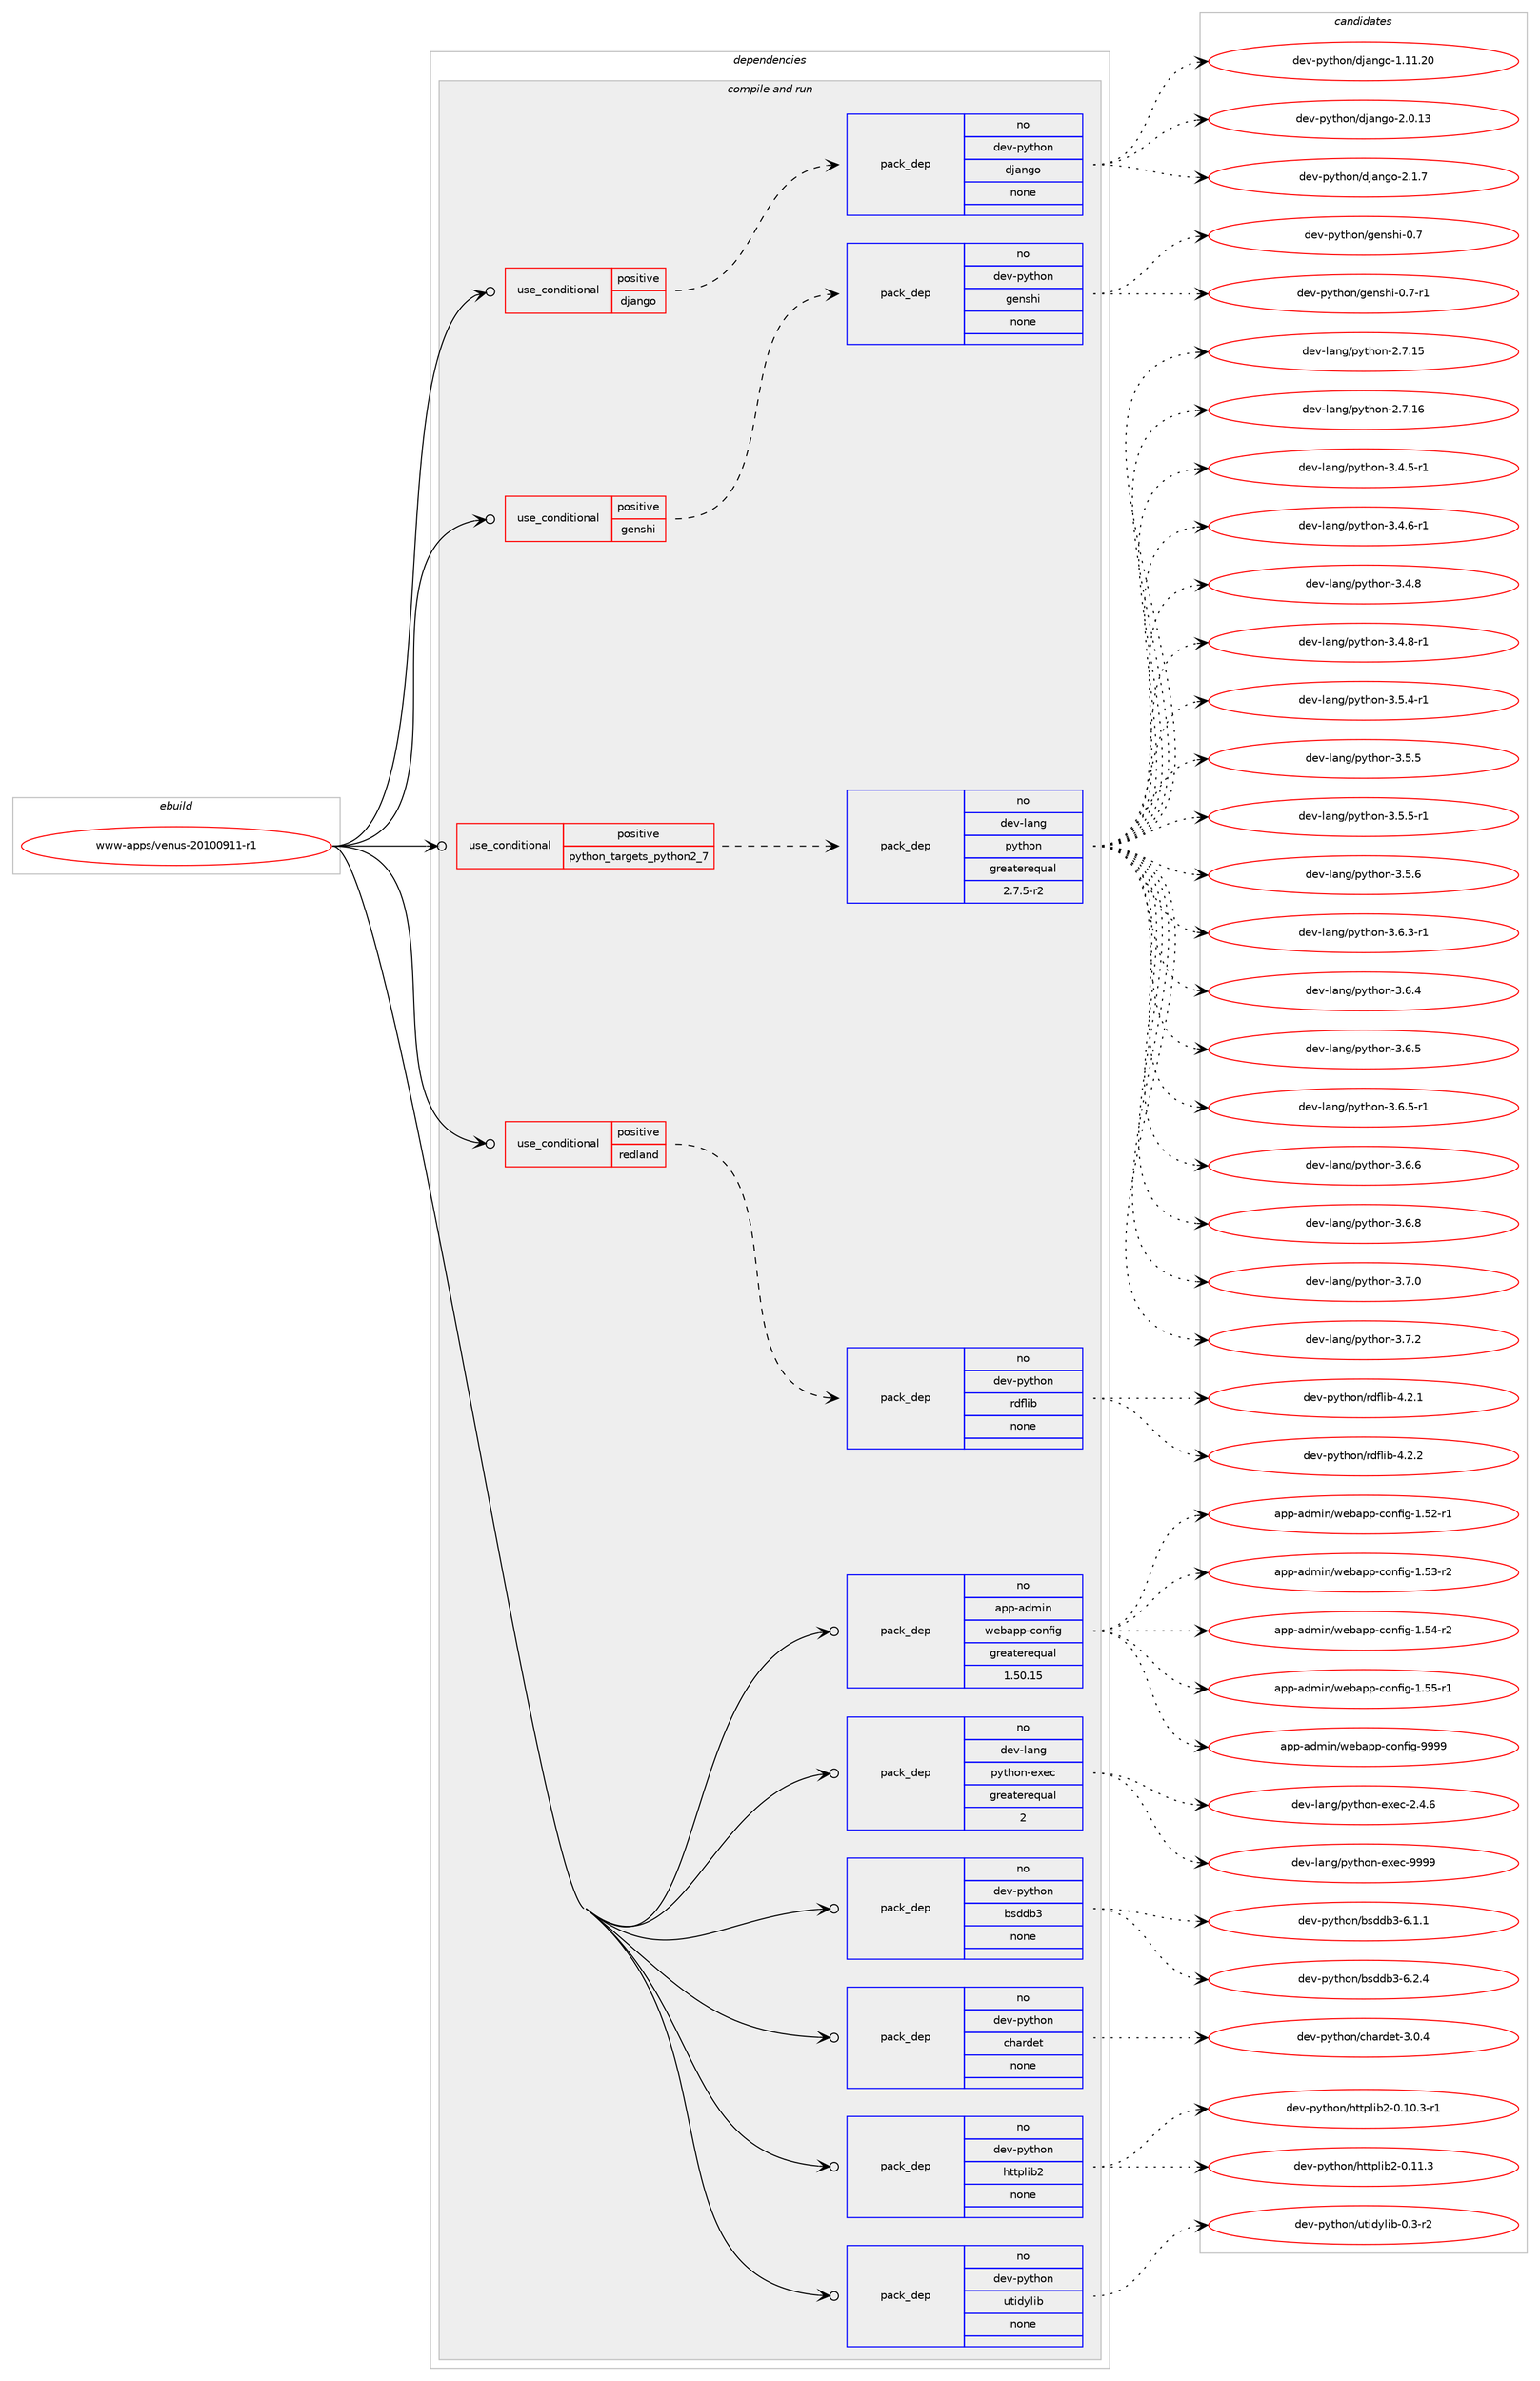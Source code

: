 digraph prolog {

# *************
# Graph options
# *************

newrank=true;
concentrate=true;
compound=true;
graph [rankdir=LR,fontname=Helvetica,fontsize=10,ranksep=1.5];#, ranksep=2.5, nodesep=0.2];
edge  [arrowhead=vee];
node  [fontname=Helvetica,fontsize=10];

# **********
# The ebuild
# **********

subgraph cluster_leftcol {
color=gray;
rank=same;
label=<<i>ebuild</i>>;
id [label="www-apps/venus-20100911-r1", color=red, width=4, href="../www-apps/venus-20100911-r1.svg"];
}

# ****************
# The dependencies
# ****************

subgraph cluster_midcol {
color=gray;
label=<<i>dependencies</i>>;
subgraph cluster_compile {
fillcolor="#eeeeee";
style=filled;
label=<<i>compile</i>>;
}
subgraph cluster_compileandrun {
fillcolor="#eeeeee";
style=filled;
label=<<i>compile and run</i>>;
subgraph cond463670 {
dependency1747438 [label=<<TABLE BORDER="0" CELLBORDER="1" CELLSPACING="0" CELLPADDING="4"><TR><TD ROWSPAN="3" CELLPADDING="10">use_conditional</TD></TR><TR><TD>positive</TD></TR><TR><TD>django</TD></TR></TABLE>>, shape=none, color=red];
subgraph pack1254562 {
dependency1747439 [label=<<TABLE BORDER="0" CELLBORDER="1" CELLSPACING="0" CELLPADDING="4" WIDTH="220"><TR><TD ROWSPAN="6" CELLPADDING="30">pack_dep</TD></TR><TR><TD WIDTH="110">no</TD></TR><TR><TD>dev-python</TD></TR><TR><TD>django</TD></TR><TR><TD>none</TD></TR><TR><TD></TD></TR></TABLE>>, shape=none, color=blue];
}
dependency1747438:e -> dependency1747439:w [weight=20,style="dashed",arrowhead="vee"];
}
id:e -> dependency1747438:w [weight=20,style="solid",arrowhead="odotvee"];
subgraph cond463671 {
dependency1747440 [label=<<TABLE BORDER="0" CELLBORDER="1" CELLSPACING="0" CELLPADDING="4"><TR><TD ROWSPAN="3" CELLPADDING="10">use_conditional</TD></TR><TR><TD>positive</TD></TR><TR><TD>genshi</TD></TR></TABLE>>, shape=none, color=red];
subgraph pack1254563 {
dependency1747441 [label=<<TABLE BORDER="0" CELLBORDER="1" CELLSPACING="0" CELLPADDING="4" WIDTH="220"><TR><TD ROWSPAN="6" CELLPADDING="30">pack_dep</TD></TR><TR><TD WIDTH="110">no</TD></TR><TR><TD>dev-python</TD></TR><TR><TD>genshi</TD></TR><TR><TD>none</TD></TR><TR><TD></TD></TR></TABLE>>, shape=none, color=blue];
}
dependency1747440:e -> dependency1747441:w [weight=20,style="dashed",arrowhead="vee"];
}
id:e -> dependency1747440:w [weight=20,style="solid",arrowhead="odotvee"];
subgraph cond463672 {
dependency1747442 [label=<<TABLE BORDER="0" CELLBORDER="1" CELLSPACING="0" CELLPADDING="4"><TR><TD ROWSPAN="3" CELLPADDING="10">use_conditional</TD></TR><TR><TD>positive</TD></TR><TR><TD>python_targets_python2_7</TD></TR></TABLE>>, shape=none, color=red];
subgraph pack1254564 {
dependency1747443 [label=<<TABLE BORDER="0" CELLBORDER="1" CELLSPACING="0" CELLPADDING="4" WIDTH="220"><TR><TD ROWSPAN="6" CELLPADDING="30">pack_dep</TD></TR><TR><TD WIDTH="110">no</TD></TR><TR><TD>dev-lang</TD></TR><TR><TD>python</TD></TR><TR><TD>greaterequal</TD></TR><TR><TD>2.7.5-r2</TD></TR></TABLE>>, shape=none, color=blue];
}
dependency1747442:e -> dependency1747443:w [weight=20,style="dashed",arrowhead="vee"];
}
id:e -> dependency1747442:w [weight=20,style="solid",arrowhead="odotvee"];
subgraph cond463673 {
dependency1747444 [label=<<TABLE BORDER="0" CELLBORDER="1" CELLSPACING="0" CELLPADDING="4"><TR><TD ROWSPAN="3" CELLPADDING="10">use_conditional</TD></TR><TR><TD>positive</TD></TR><TR><TD>redland</TD></TR></TABLE>>, shape=none, color=red];
subgraph pack1254565 {
dependency1747445 [label=<<TABLE BORDER="0" CELLBORDER="1" CELLSPACING="0" CELLPADDING="4" WIDTH="220"><TR><TD ROWSPAN="6" CELLPADDING="30">pack_dep</TD></TR><TR><TD WIDTH="110">no</TD></TR><TR><TD>dev-python</TD></TR><TR><TD>rdflib</TD></TR><TR><TD>none</TD></TR><TR><TD></TD></TR></TABLE>>, shape=none, color=blue];
}
dependency1747444:e -> dependency1747445:w [weight=20,style="dashed",arrowhead="vee"];
}
id:e -> dependency1747444:w [weight=20,style="solid",arrowhead="odotvee"];
subgraph pack1254566 {
dependency1747446 [label=<<TABLE BORDER="0" CELLBORDER="1" CELLSPACING="0" CELLPADDING="4" WIDTH="220"><TR><TD ROWSPAN="6" CELLPADDING="30">pack_dep</TD></TR><TR><TD WIDTH="110">no</TD></TR><TR><TD>app-admin</TD></TR><TR><TD>webapp-config</TD></TR><TR><TD>greaterequal</TD></TR><TR><TD>1.50.15</TD></TR></TABLE>>, shape=none, color=blue];
}
id:e -> dependency1747446:w [weight=20,style="solid",arrowhead="odotvee"];
subgraph pack1254567 {
dependency1747447 [label=<<TABLE BORDER="0" CELLBORDER="1" CELLSPACING="0" CELLPADDING="4" WIDTH="220"><TR><TD ROWSPAN="6" CELLPADDING="30">pack_dep</TD></TR><TR><TD WIDTH="110">no</TD></TR><TR><TD>dev-lang</TD></TR><TR><TD>python-exec</TD></TR><TR><TD>greaterequal</TD></TR><TR><TD>2</TD></TR></TABLE>>, shape=none, color=blue];
}
id:e -> dependency1747447:w [weight=20,style="solid",arrowhead="odotvee"];
subgraph pack1254568 {
dependency1747448 [label=<<TABLE BORDER="0" CELLBORDER="1" CELLSPACING="0" CELLPADDING="4" WIDTH="220"><TR><TD ROWSPAN="6" CELLPADDING="30">pack_dep</TD></TR><TR><TD WIDTH="110">no</TD></TR><TR><TD>dev-python</TD></TR><TR><TD>bsddb3</TD></TR><TR><TD>none</TD></TR><TR><TD></TD></TR></TABLE>>, shape=none, color=blue];
}
id:e -> dependency1747448:w [weight=20,style="solid",arrowhead="odotvee"];
subgraph pack1254569 {
dependency1747449 [label=<<TABLE BORDER="0" CELLBORDER="1" CELLSPACING="0" CELLPADDING="4" WIDTH="220"><TR><TD ROWSPAN="6" CELLPADDING="30">pack_dep</TD></TR><TR><TD WIDTH="110">no</TD></TR><TR><TD>dev-python</TD></TR><TR><TD>chardet</TD></TR><TR><TD>none</TD></TR><TR><TD></TD></TR></TABLE>>, shape=none, color=blue];
}
id:e -> dependency1747449:w [weight=20,style="solid",arrowhead="odotvee"];
subgraph pack1254570 {
dependency1747450 [label=<<TABLE BORDER="0" CELLBORDER="1" CELLSPACING="0" CELLPADDING="4" WIDTH="220"><TR><TD ROWSPAN="6" CELLPADDING="30">pack_dep</TD></TR><TR><TD WIDTH="110">no</TD></TR><TR><TD>dev-python</TD></TR><TR><TD>httplib2</TD></TR><TR><TD>none</TD></TR><TR><TD></TD></TR></TABLE>>, shape=none, color=blue];
}
id:e -> dependency1747450:w [weight=20,style="solid",arrowhead="odotvee"];
subgraph pack1254571 {
dependency1747451 [label=<<TABLE BORDER="0" CELLBORDER="1" CELLSPACING="0" CELLPADDING="4" WIDTH="220"><TR><TD ROWSPAN="6" CELLPADDING="30">pack_dep</TD></TR><TR><TD WIDTH="110">no</TD></TR><TR><TD>dev-python</TD></TR><TR><TD>utidylib</TD></TR><TR><TD>none</TD></TR><TR><TD></TD></TR></TABLE>>, shape=none, color=blue];
}
id:e -> dependency1747451:w [weight=20,style="solid",arrowhead="odotvee"];
}
subgraph cluster_run {
fillcolor="#eeeeee";
style=filled;
label=<<i>run</i>>;
}
}

# **************
# The candidates
# **************

subgraph cluster_choices {
rank=same;
color=gray;
label=<<i>candidates</i>>;

subgraph choice1254562 {
color=black;
nodesep=1;
choice1001011184511212111610411111047100106971101031114549464949465048 [label="dev-python/django-1.11.20", color=red, width=4,href="../dev-python/django-1.11.20.svg"];
choice10010111845112121116104111110471001069711010311145504648464951 [label="dev-python/django-2.0.13", color=red, width=4,href="../dev-python/django-2.0.13.svg"];
choice100101118451121211161041111104710010697110103111455046494655 [label="dev-python/django-2.1.7", color=red, width=4,href="../dev-python/django-2.1.7.svg"];
dependency1747439:e -> choice1001011184511212111610411111047100106971101031114549464949465048:w [style=dotted,weight="100"];
dependency1747439:e -> choice10010111845112121116104111110471001069711010311145504648464951:w [style=dotted,weight="100"];
dependency1747439:e -> choice100101118451121211161041111104710010697110103111455046494655:w [style=dotted,weight="100"];
}
subgraph choice1254563 {
color=black;
nodesep=1;
choice100101118451121211161041111104710310111011510410545484655 [label="dev-python/genshi-0.7", color=red, width=4,href="../dev-python/genshi-0.7.svg"];
choice1001011184511212111610411111047103101110115104105454846554511449 [label="dev-python/genshi-0.7-r1", color=red, width=4,href="../dev-python/genshi-0.7-r1.svg"];
dependency1747441:e -> choice100101118451121211161041111104710310111011510410545484655:w [style=dotted,weight="100"];
dependency1747441:e -> choice1001011184511212111610411111047103101110115104105454846554511449:w [style=dotted,weight="100"];
}
subgraph choice1254564 {
color=black;
nodesep=1;
choice10010111845108971101034711212111610411111045504655464953 [label="dev-lang/python-2.7.15", color=red, width=4,href="../dev-lang/python-2.7.15.svg"];
choice10010111845108971101034711212111610411111045504655464954 [label="dev-lang/python-2.7.16", color=red, width=4,href="../dev-lang/python-2.7.16.svg"];
choice1001011184510897110103471121211161041111104551465246534511449 [label="dev-lang/python-3.4.5-r1", color=red, width=4,href="../dev-lang/python-3.4.5-r1.svg"];
choice1001011184510897110103471121211161041111104551465246544511449 [label="dev-lang/python-3.4.6-r1", color=red, width=4,href="../dev-lang/python-3.4.6-r1.svg"];
choice100101118451089711010347112121116104111110455146524656 [label="dev-lang/python-3.4.8", color=red, width=4,href="../dev-lang/python-3.4.8.svg"];
choice1001011184510897110103471121211161041111104551465246564511449 [label="dev-lang/python-3.4.8-r1", color=red, width=4,href="../dev-lang/python-3.4.8-r1.svg"];
choice1001011184510897110103471121211161041111104551465346524511449 [label="dev-lang/python-3.5.4-r1", color=red, width=4,href="../dev-lang/python-3.5.4-r1.svg"];
choice100101118451089711010347112121116104111110455146534653 [label="dev-lang/python-3.5.5", color=red, width=4,href="../dev-lang/python-3.5.5.svg"];
choice1001011184510897110103471121211161041111104551465346534511449 [label="dev-lang/python-3.5.5-r1", color=red, width=4,href="../dev-lang/python-3.5.5-r1.svg"];
choice100101118451089711010347112121116104111110455146534654 [label="dev-lang/python-3.5.6", color=red, width=4,href="../dev-lang/python-3.5.6.svg"];
choice1001011184510897110103471121211161041111104551465446514511449 [label="dev-lang/python-3.6.3-r1", color=red, width=4,href="../dev-lang/python-3.6.3-r1.svg"];
choice100101118451089711010347112121116104111110455146544652 [label="dev-lang/python-3.6.4", color=red, width=4,href="../dev-lang/python-3.6.4.svg"];
choice100101118451089711010347112121116104111110455146544653 [label="dev-lang/python-3.6.5", color=red, width=4,href="../dev-lang/python-3.6.5.svg"];
choice1001011184510897110103471121211161041111104551465446534511449 [label="dev-lang/python-3.6.5-r1", color=red, width=4,href="../dev-lang/python-3.6.5-r1.svg"];
choice100101118451089711010347112121116104111110455146544654 [label="dev-lang/python-3.6.6", color=red, width=4,href="../dev-lang/python-3.6.6.svg"];
choice100101118451089711010347112121116104111110455146544656 [label="dev-lang/python-3.6.8", color=red, width=4,href="../dev-lang/python-3.6.8.svg"];
choice100101118451089711010347112121116104111110455146554648 [label="dev-lang/python-3.7.0", color=red, width=4,href="../dev-lang/python-3.7.0.svg"];
choice100101118451089711010347112121116104111110455146554650 [label="dev-lang/python-3.7.2", color=red, width=4,href="../dev-lang/python-3.7.2.svg"];
dependency1747443:e -> choice10010111845108971101034711212111610411111045504655464953:w [style=dotted,weight="100"];
dependency1747443:e -> choice10010111845108971101034711212111610411111045504655464954:w [style=dotted,weight="100"];
dependency1747443:e -> choice1001011184510897110103471121211161041111104551465246534511449:w [style=dotted,weight="100"];
dependency1747443:e -> choice1001011184510897110103471121211161041111104551465246544511449:w [style=dotted,weight="100"];
dependency1747443:e -> choice100101118451089711010347112121116104111110455146524656:w [style=dotted,weight="100"];
dependency1747443:e -> choice1001011184510897110103471121211161041111104551465246564511449:w [style=dotted,weight="100"];
dependency1747443:e -> choice1001011184510897110103471121211161041111104551465346524511449:w [style=dotted,weight="100"];
dependency1747443:e -> choice100101118451089711010347112121116104111110455146534653:w [style=dotted,weight="100"];
dependency1747443:e -> choice1001011184510897110103471121211161041111104551465346534511449:w [style=dotted,weight="100"];
dependency1747443:e -> choice100101118451089711010347112121116104111110455146534654:w [style=dotted,weight="100"];
dependency1747443:e -> choice1001011184510897110103471121211161041111104551465446514511449:w [style=dotted,weight="100"];
dependency1747443:e -> choice100101118451089711010347112121116104111110455146544652:w [style=dotted,weight="100"];
dependency1747443:e -> choice100101118451089711010347112121116104111110455146544653:w [style=dotted,weight="100"];
dependency1747443:e -> choice1001011184510897110103471121211161041111104551465446534511449:w [style=dotted,weight="100"];
dependency1747443:e -> choice100101118451089711010347112121116104111110455146544654:w [style=dotted,weight="100"];
dependency1747443:e -> choice100101118451089711010347112121116104111110455146544656:w [style=dotted,weight="100"];
dependency1747443:e -> choice100101118451089711010347112121116104111110455146554648:w [style=dotted,weight="100"];
dependency1747443:e -> choice100101118451089711010347112121116104111110455146554650:w [style=dotted,weight="100"];
}
subgraph choice1254565 {
color=black;
nodesep=1;
choice100101118451121211161041111104711410010210810598455246504649 [label="dev-python/rdflib-4.2.1", color=red, width=4,href="../dev-python/rdflib-4.2.1.svg"];
choice100101118451121211161041111104711410010210810598455246504650 [label="dev-python/rdflib-4.2.2", color=red, width=4,href="../dev-python/rdflib-4.2.2.svg"];
dependency1747445:e -> choice100101118451121211161041111104711410010210810598455246504649:w [style=dotted,weight="100"];
dependency1747445:e -> choice100101118451121211161041111104711410010210810598455246504650:w [style=dotted,weight="100"];
}
subgraph choice1254566 {
color=black;
nodesep=1;
choice971121124597100109105110471191019897112112459911111010210510345494653504511449 [label="app-admin/webapp-config-1.52-r1", color=red, width=4,href="../app-admin/webapp-config-1.52-r1.svg"];
choice971121124597100109105110471191019897112112459911111010210510345494653514511450 [label="app-admin/webapp-config-1.53-r2", color=red, width=4,href="../app-admin/webapp-config-1.53-r2.svg"];
choice971121124597100109105110471191019897112112459911111010210510345494653524511450 [label="app-admin/webapp-config-1.54-r2", color=red, width=4,href="../app-admin/webapp-config-1.54-r2.svg"];
choice971121124597100109105110471191019897112112459911111010210510345494653534511449 [label="app-admin/webapp-config-1.55-r1", color=red, width=4,href="../app-admin/webapp-config-1.55-r1.svg"];
choice97112112459710010910511047119101989711211245991111101021051034557575757 [label="app-admin/webapp-config-9999", color=red, width=4,href="../app-admin/webapp-config-9999.svg"];
dependency1747446:e -> choice971121124597100109105110471191019897112112459911111010210510345494653504511449:w [style=dotted,weight="100"];
dependency1747446:e -> choice971121124597100109105110471191019897112112459911111010210510345494653514511450:w [style=dotted,weight="100"];
dependency1747446:e -> choice971121124597100109105110471191019897112112459911111010210510345494653524511450:w [style=dotted,weight="100"];
dependency1747446:e -> choice971121124597100109105110471191019897112112459911111010210510345494653534511449:w [style=dotted,weight="100"];
dependency1747446:e -> choice97112112459710010910511047119101989711211245991111101021051034557575757:w [style=dotted,weight="100"];
}
subgraph choice1254567 {
color=black;
nodesep=1;
choice1001011184510897110103471121211161041111104510112010199455046524654 [label="dev-lang/python-exec-2.4.6", color=red, width=4,href="../dev-lang/python-exec-2.4.6.svg"];
choice10010111845108971101034711212111610411111045101120101994557575757 [label="dev-lang/python-exec-9999", color=red, width=4,href="../dev-lang/python-exec-9999.svg"];
dependency1747447:e -> choice1001011184510897110103471121211161041111104510112010199455046524654:w [style=dotted,weight="100"];
dependency1747447:e -> choice10010111845108971101034711212111610411111045101120101994557575757:w [style=dotted,weight="100"];
}
subgraph choice1254568 {
color=black;
nodesep=1;
choice1001011184511212111610411111047981151001009851455446494649 [label="dev-python/bsddb3-6.1.1", color=red, width=4,href="../dev-python/bsddb3-6.1.1.svg"];
choice1001011184511212111610411111047981151001009851455446504652 [label="dev-python/bsddb3-6.2.4", color=red, width=4,href="../dev-python/bsddb3-6.2.4.svg"];
dependency1747448:e -> choice1001011184511212111610411111047981151001009851455446494649:w [style=dotted,weight="100"];
dependency1747448:e -> choice1001011184511212111610411111047981151001009851455446504652:w [style=dotted,weight="100"];
}
subgraph choice1254569 {
color=black;
nodesep=1;
choice10010111845112121116104111110479910497114100101116455146484652 [label="dev-python/chardet-3.0.4", color=red, width=4,href="../dev-python/chardet-3.0.4.svg"];
dependency1747449:e -> choice10010111845112121116104111110479910497114100101116455146484652:w [style=dotted,weight="100"];
}
subgraph choice1254570 {
color=black;
nodesep=1;
choice10010111845112121116104111110471041161161121081059850454846494846514511449 [label="dev-python/httplib2-0.10.3-r1", color=red, width=4,href="../dev-python/httplib2-0.10.3-r1.svg"];
choice1001011184511212111610411111047104116116112108105985045484649494651 [label="dev-python/httplib2-0.11.3", color=red, width=4,href="../dev-python/httplib2-0.11.3.svg"];
dependency1747450:e -> choice10010111845112121116104111110471041161161121081059850454846494846514511449:w [style=dotted,weight="100"];
dependency1747450:e -> choice1001011184511212111610411111047104116116112108105985045484649494651:w [style=dotted,weight="100"];
}
subgraph choice1254571 {
color=black;
nodesep=1;
choice100101118451121211161041111104711711610510012110810598454846514511450 [label="dev-python/utidylib-0.3-r2", color=red, width=4,href="../dev-python/utidylib-0.3-r2.svg"];
dependency1747451:e -> choice100101118451121211161041111104711711610510012110810598454846514511450:w [style=dotted,weight="100"];
}
}

}
